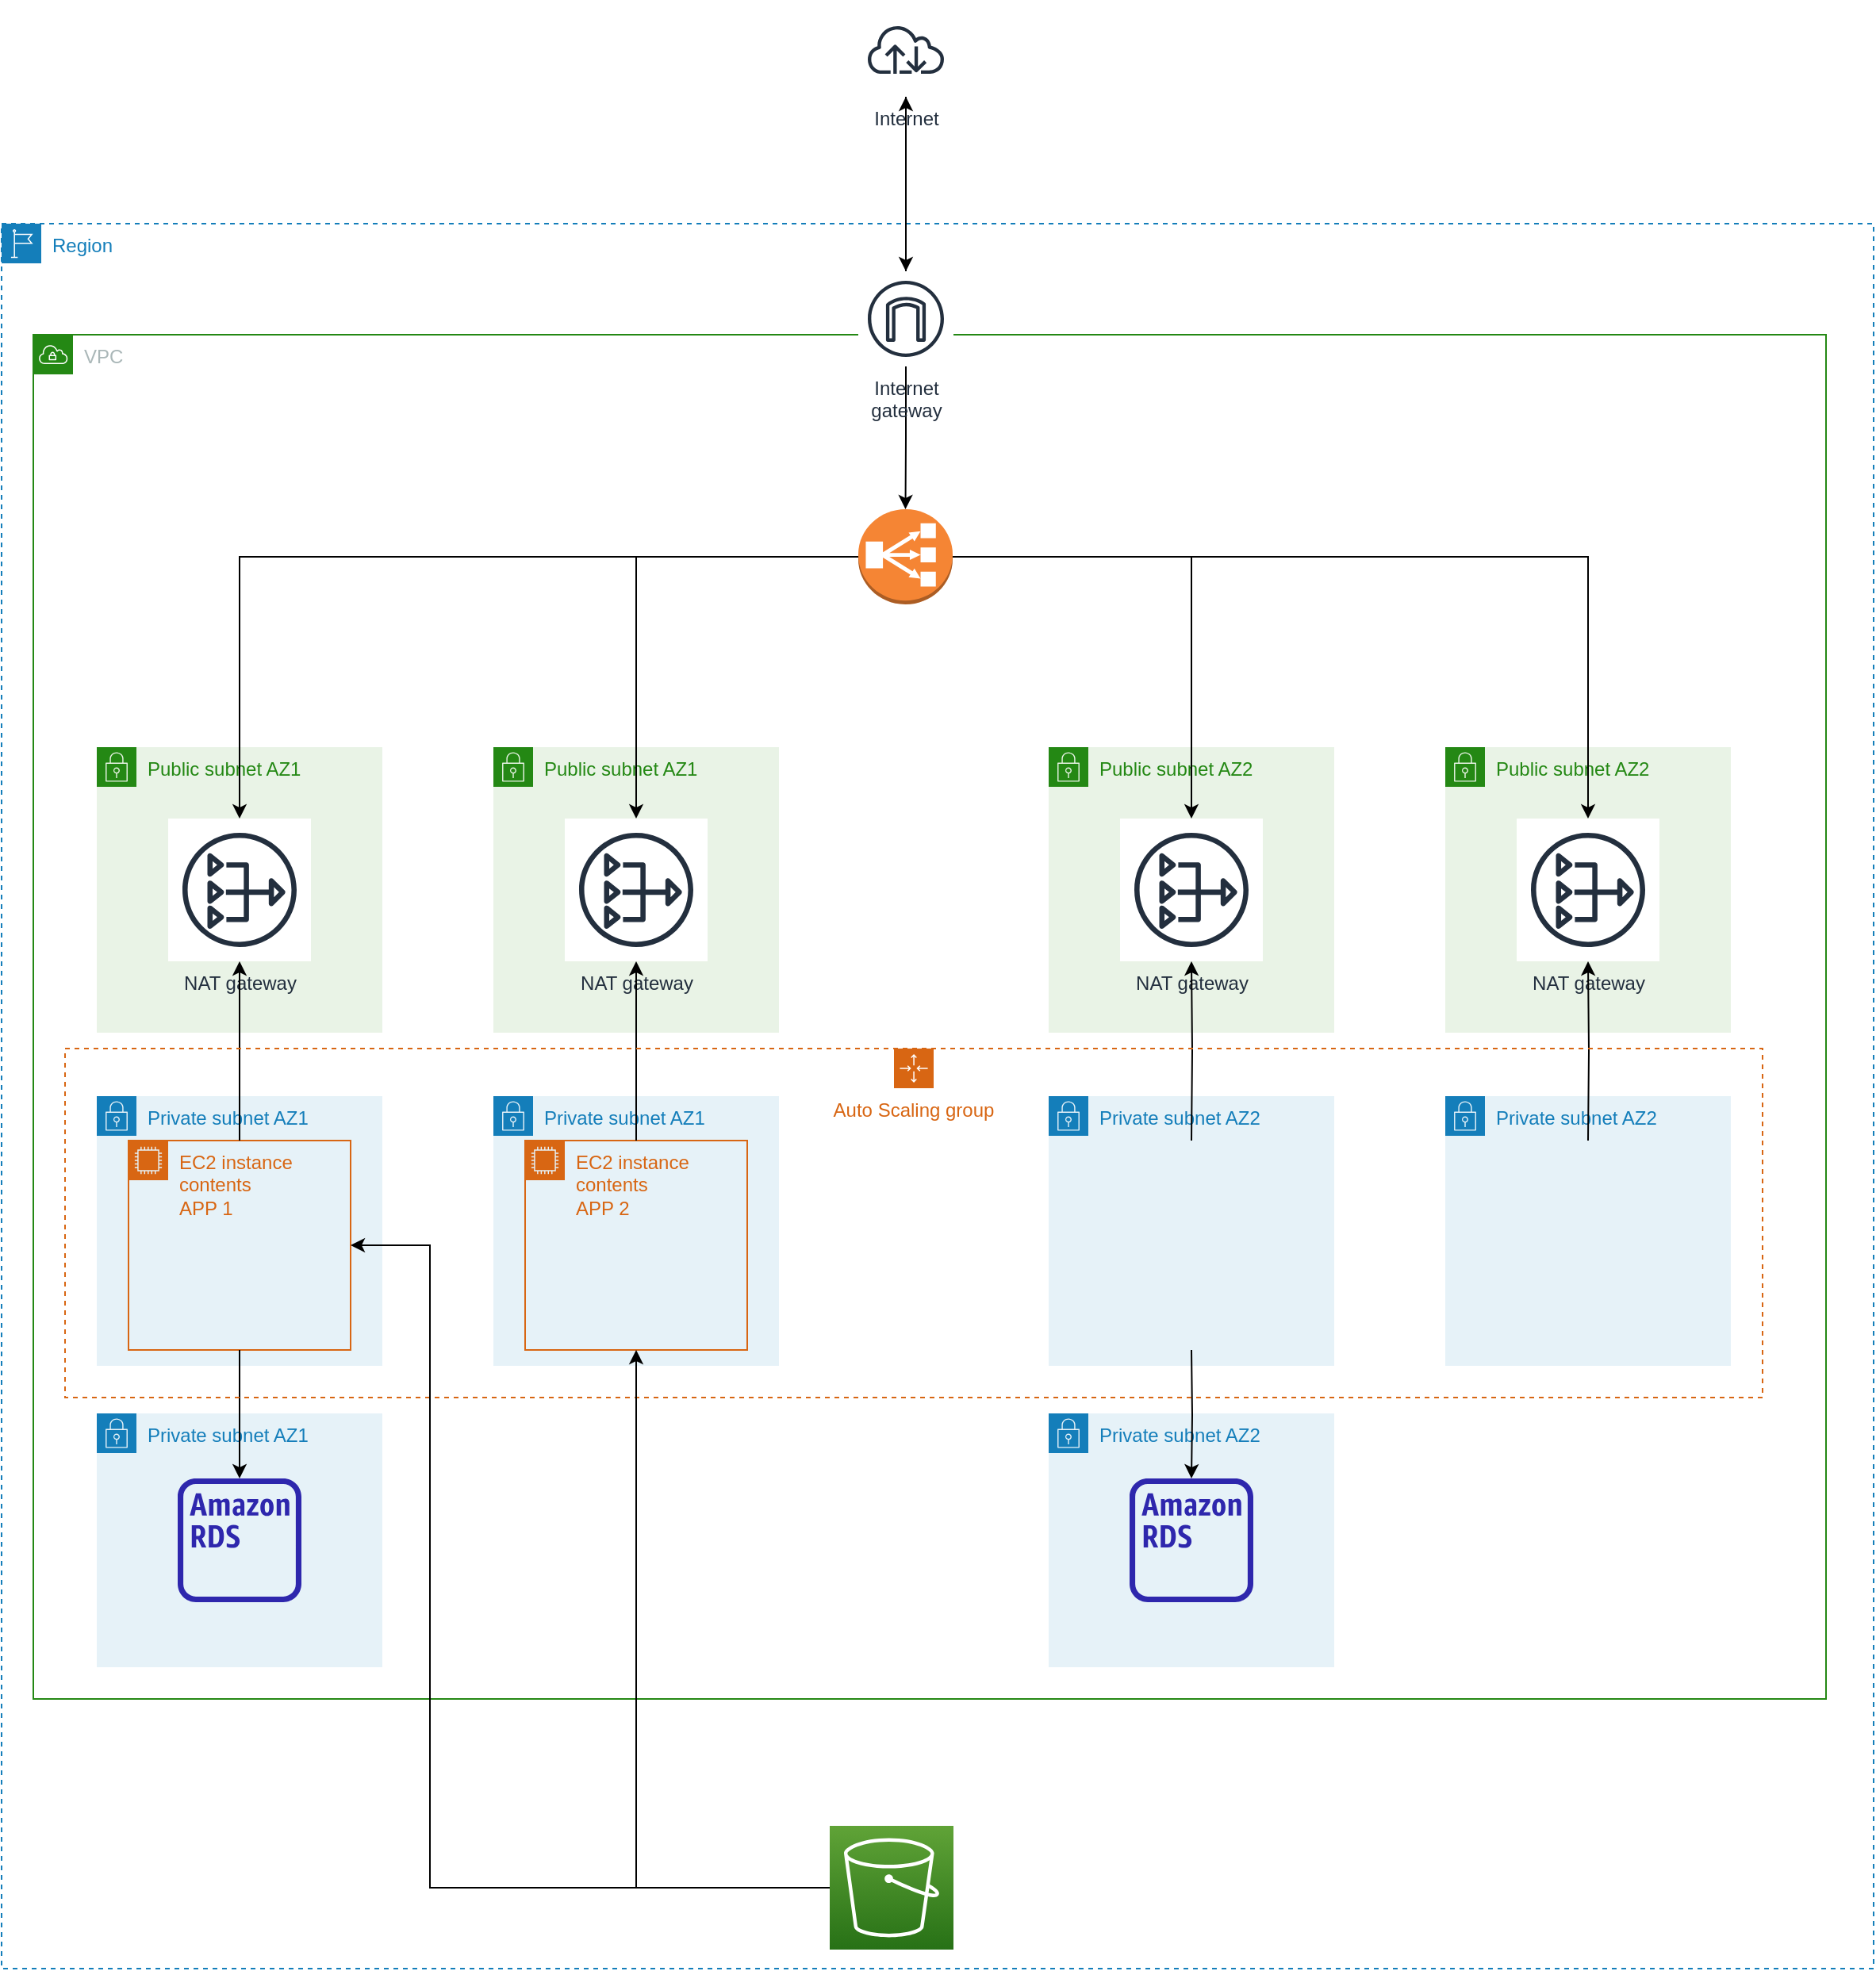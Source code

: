 <mxfile version="21.2.1" type="github">
  <diagram name="Page-1" id="FdOQBbUwAX1r84FCQm9W">
    <mxGraphModel dx="2796" dy="2194" grid="1" gridSize="10" guides="1" tooltips="1" connect="1" arrows="1" fold="1" page="1" pageScale="1" pageWidth="850" pageHeight="1100" math="0" shadow="0">
      <root>
        <mxCell id="0" />
        <mxCell id="1" parent="0" />
        <mxCell id="qebsEq_7ca0wQ7MxTER3-10" value="Region" style="points=[[0,0],[0.25,0],[0.5,0],[0.75,0],[1,0],[1,0.25],[1,0.5],[1,0.75],[1,1],[0.75,1],[0.5,1],[0.25,1],[0,1],[0,0.75],[0,0.5],[0,0.25]];outlineConnect=0;gradientColor=none;html=1;whiteSpace=wrap;fontSize=12;fontStyle=0;container=1;pointerEvents=0;collapsible=0;recursiveResize=0;shape=mxgraph.aws4.group;grIcon=mxgraph.aws4.group_region;strokeColor=#147EBA;fillColor=none;verticalAlign=top;align=left;spacingLeft=30;fontColor=#147EBA;dashed=1;" parent="1" vertex="1">
          <mxGeometry x="-730" y="-60" width="1180" height="1100" as="geometry" />
        </mxCell>
        <mxCell id="qebsEq_7ca0wQ7MxTER3-11" value="VPC" style="points=[[0,0],[0.25,0],[0.5,0],[0.75,0],[1,0],[1,0.25],[1,0.5],[1,0.75],[1,1],[0.75,1],[0.5,1],[0.25,1],[0,1],[0,0.75],[0,0.5],[0,0.25]];outlineConnect=0;gradientColor=none;html=1;whiteSpace=wrap;fontSize=12;fontStyle=0;container=1;pointerEvents=0;collapsible=0;recursiveResize=0;shape=mxgraph.aws4.group;grIcon=mxgraph.aws4.group_vpc;strokeColor=#248814;fillColor=none;verticalAlign=top;align=left;spacingLeft=30;fontColor=#AAB7B8;dashed=0;" parent="qebsEq_7ca0wQ7MxTER3-10" vertex="1">
          <mxGeometry x="20" y="70" width="1130" height="860" as="geometry" />
        </mxCell>
        <mxCell id="qebsEq_7ca0wQ7MxTER3-2" value="Private subnet AZ1" style="points=[[0,0],[0.25,0],[0.5,0],[0.75,0],[1,0],[1,0.25],[1,0.5],[1,0.75],[1,1],[0.75,1],[0.5,1],[0.25,1],[0,1],[0,0.75],[0,0.5],[0,0.25]];outlineConnect=0;gradientColor=none;html=1;whiteSpace=wrap;fontSize=12;fontStyle=0;container=1;pointerEvents=0;collapsible=0;recursiveResize=0;shape=mxgraph.aws4.group;grIcon=mxgraph.aws4.group_security_group;grStroke=0;strokeColor=#147EBA;fillColor=#E6F2F8;verticalAlign=top;align=left;spacingLeft=30;fontColor=#147EBA;dashed=0;" parent="qebsEq_7ca0wQ7MxTER3-11" vertex="1">
          <mxGeometry x="40" y="680" width="180" height="160" as="geometry" />
        </mxCell>
        <mxCell id="tAG9gb_CcZfoCZVC7N3f-12" value="" style="sketch=0;outlineConnect=0;fontColor=#232F3E;gradientColor=none;fillColor=#2E27AD;strokeColor=none;dashed=0;verticalLabelPosition=bottom;verticalAlign=top;align=center;html=1;fontSize=12;fontStyle=0;aspect=fixed;pointerEvents=1;shape=mxgraph.aws4.rds_instance_alt;" parent="qebsEq_7ca0wQ7MxTER3-2" vertex="1">
          <mxGeometry x="51" y="41" width="78" height="78" as="geometry" />
        </mxCell>
        <mxCell id="qebsEq_7ca0wQ7MxTER3-3" value="Public subnet AZ1 " style="points=[[0,0],[0.25,0],[0.5,0],[0.75,0],[1,0],[1,0.25],[1,0.5],[1,0.75],[1,1],[0.75,1],[0.5,1],[0.25,1],[0,1],[0,0.75],[0,0.5],[0,0.25]];outlineConnect=0;gradientColor=none;html=1;whiteSpace=wrap;fontSize=12;fontStyle=0;container=1;pointerEvents=0;collapsible=0;recursiveResize=0;shape=mxgraph.aws4.group;grIcon=mxgraph.aws4.group_security_group;grStroke=0;strokeColor=#248814;fillColor=#E9F3E6;verticalAlign=top;align=left;spacingLeft=30;fontColor=#248814;dashed=0;" parent="qebsEq_7ca0wQ7MxTER3-11" vertex="1">
          <mxGeometry x="40" y="260" width="180" height="180" as="geometry" />
        </mxCell>
        <mxCell id="tAG9gb_CcZfoCZVC7N3f-16" value="NAT gateway" style="sketch=0;outlineConnect=0;fontColor=#232F3E;gradientColor=none;strokeColor=#232F3E;fillColor=#ffffff;dashed=0;verticalLabelPosition=bottom;verticalAlign=top;align=center;html=1;fontSize=12;fontStyle=0;aspect=fixed;shape=mxgraph.aws4.resourceIcon;resIcon=mxgraph.aws4.nat_gateway;" parent="qebsEq_7ca0wQ7MxTER3-3" vertex="1">
          <mxGeometry x="45" y="45" width="90" height="90" as="geometry" />
        </mxCell>
        <mxCell id="tAG9gb_CcZfoCZVC7N3f-7" value="Private subnet AZ1" style="points=[[0,0],[0.25,0],[0.5,0],[0.75,0],[1,0],[1,0.25],[1,0.5],[1,0.75],[1,1],[0.75,1],[0.5,1],[0.25,1],[0,1],[0,0.75],[0,0.5],[0,0.25]];outlineConnect=0;gradientColor=none;html=1;whiteSpace=wrap;fontSize=12;fontStyle=0;container=1;pointerEvents=0;collapsible=0;recursiveResize=0;shape=mxgraph.aws4.group;grIcon=mxgraph.aws4.group_security_group;grStroke=0;strokeColor=#147EBA;fillColor=#E6F2F8;verticalAlign=top;align=left;spacingLeft=30;fontColor=#147EBA;dashed=0;" parent="qebsEq_7ca0wQ7MxTER3-11" vertex="1">
          <mxGeometry x="40" y="480" width="180" height="170" as="geometry" />
        </mxCell>
        <mxCell id="tAG9gb_CcZfoCZVC7N3f-11" value="EC2 instance contents&lt;br&gt;APP 1" style="points=[[0,0],[0.25,0],[0.5,0],[0.75,0],[1,0],[1,0.25],[1,0.5],[1,0.75],[1,1],[0.75,1],[0.5,1],[0.25,1],[0,1],[0,0.75],[0,0.5],[0,0.25]];outlineConnect=0;gradientColor=none;html=1;whiteSpace=wrap;fontSize=12;fontStyle=0;container=1;pointerEvents=0;collapsible=0;recursiveResize=0;shape=mxgraph.aws4.group;grIcon=mxgraph.aws4.group_ec2_instance_contents;strokeColor=#D86613;fillColor=none;verticalAlign=top;align=left;spacingLeft=30;fontColor=#D86613;dashed=0;" parent="tAG9gb_CcZfoCZVC7N3f-7" vertex="1">
          <mxGeometry x="20" y="28" width="140" height="132" as="geometry" />
        </mxCell>
        <mxCell id="tAG9gb_CcZfoCZVC7N3f-21" style="edgeStyle=orthogonalEdgeStyle;rounded=0;orthogonalLoop=1;jettySize=auto;html=1;" parent="qebsEq_7ca0wQ7MxTER3-11" source="tAG9gb_CcZfoCZVC7N3f-11" target="tAG9gb_CcZfoCZVC7N3f-16" edge="1">
          <mxGeometry relative="1" as="geometry" />
        </mxCell>
        <mxCell id="tAG9gb_CcZfoCZVC7N3f-22" style="edgeStyle=orthogonalEdgeStyle;rounded=0;orthogonalLoop=1;jettySize=auto;html=1;" parent="qebsEq_7ca0wQ7MxTER3-11" source="tAG9gb_CcZfoCZVC7N3f-11" target="tAG9gb_CcZfoCZVC7N3f-12" edge="1">
          <mxGeometry relative="1" as="geometry" />
        </mxCell>
        <mxCell id="BDYbH3sFZ06NgUa81qI3-5" value="Public subnet AZ1" style="points=[[0,0],[0.25,0],[0.5,0],[0.75,0],[1,0],[1,0.25],[1,0.5],[1,0.75],[1,1],[0.75,1],[0.5,1],[0.25,1],[0,1],[0,0.75],[0,0.5],[0,0.25]];outlineConnect=0;gradientColor=none;html=1;whiteSpace=wrap;fontSize=12;fontStyle=0;container=1;pointerEvents=0;collapsible=0;recursiveResize=0;shape=mxgraph.aws4.group;grIcon=mxgraph.aws4.group_security_group;grStroke=0;strokeColor=#248814;fillColor=#E9F3E6;verticalAlign=top;align=left;spacingLeft=30;fontColor=#248814;dashed=0;" parent="qebsEq_7ca0wQ7MxTER3-11" vertex="1">
          <mxGeometry x="290" y="260" width="180" height="180" as="geometry" />
        </mxCell>
        <mxCell id="BDYbH3sFZ06NgUa81qI3-6" value="NAT gateway" style="sketch=0;outlineConnect=0;fontColor=#232F3E;gradientColor=none;strokeColor=#232F3E;fillColor=#ffffff;dashed=0;verticalLabelPosition=bottom;verticalAlign=top;align=center;html=1;fontSize=12;fontStyle=0;aspect=fixed;shape=mxgraph.aws4.resourceIcon;resIcon=mxgraph.aws4.nat_gateway;" parent="BDYbH3sFZ06NgUa81qI3-5" vertex="1">
          <mxGeometry x="45" y="45" width="90" height="90" as="geometry" />
        </mxCell>
        <mxCell id="BDYbH3sFZ06NgUa81qI3-7" value="Private subnet AZ1" style="points=[[0,0],[0.25,0],[0.5,0],[0.75,0],[1,0],[1,0.25],[1,0.5],[1,0.75],[1,1],[0.75,1],[0.5,1],[0.25,1],[0,1],[0,0.75],[0,0.5],[0,0.25]];outlineConnect=0;gradientColor=none;html=1;whiteSpace=wrap;fontSize=12;fontStyle=0;container=1;pointerEvents=0;collapsible=0;recursiveResize=0;shape=mxgraph.aws4.group;grIcon=mxgraph.aws4.group_security_group;grStroke=0;strokeColor=#147EBA;fillColor=#E6F2F8;verticalAlign=top;align=left;spacingLeft=30;fontColor=#147EBA;dashed=0;" parent="qebsEq_7ca0wQ7MxTER3-11" vertex="1">
          <mxGeometry x="290" y="480" width="180" height="170" as="geometry" />
        </mxCell>
        <mxCell id="BDYbH3sFZ06NgUa81qI3-8" value="EC2 instance contents&lt;br&gt;APP 2" style="points=[[0,0],[0.25,0],[0.5,0],[0.75,0],[1,0],[1,0.25],[1,0.5],[1,0.75],[1,1],[0.75,1],[0.5,1],[0.25,1],[0,1],[0,0.75],[0,0.5],[0,0.25]];outlineConnect=0;gradientColor=none;html=1;whiteSpace=wrap;fontSize=12;fontStyle=0;container=1;pointerEvents=0;collapsible=0;recursiveResize=0;shape=mxgraph.aws4.group;grIcon=mxgraph.aws4.group_ec2_instance_contents;strokeColor=#D86613;fillColor=none;verticalAlign=top;align=left;spacingLeft=30;fontColor=#D86613;dashed=0;" parent="BDYbH3sFZ06NgUa81qI3-7" vertex="1">
          <mxGeometry x="20" y="28" width="140" height="132" as="geometry" />
        </mxCell>
        <mxCell id="BDYbH3sFZ06NgUa81qI3-9" style="edgeStyle=orthogonalEdgeStyle;rounded=0;orthogonalLoop=1;jettySize=auto;html=1;" parent="qebsEq_7ca0wQ7MxTER3-11" source="BDYbH3sFZ06NgUa81qI3-8" target="BDYbH3sFZ06NgUa81qI3-6" edge="1">
          <mxGeometry relative="1" as="geometry" />
        </mxCell>
        <mxCell id="BDYbH3sFZ06NgUa81qI3-11" value="Private subnet AZ2" style="points=[[0,0],[0.25,0],[0.5,0],[0.75,0],[1,0],[1,0.25],[1,0.5],[1,0.75],[1,1],[0.75,1],[0.5,1],[0.25,1],[0,1],[0,0.75],[0,0.5],[0,0.25]];outlineConnect=0;gradientColor=none;html=1;whiteSpace=wrap;fontSize=12;fontStyle=0;container=1;pointerEvents=0;collapsible=0;recursiveResize=0;shape=mxgraph.aws4.group;grIcon=mxgraph.aws4.group_security_group;grStroke=0;strokeColor=#147EBA;fillColor=#E6F2F8;verticalAlign=top;align=left;spacingLeft=30;fontColor=#147EBA;dashed=0;" parent="qebsEq_7ca0wQ7MxTER3-11" vertex="1">
          <mxGeometry x="640" y="680" width="180" height="160" as="geometry" />
        </mxCell>
        <mxCell id="BDYbH3sFZ06NgUa81qI3-12" value="" style="sketch=0;outlineConnect=0;fontColor=#232F3E;gradientColor=none;fillColor=#2E27AD;strokeColor=none;dashed=0;verticalLabelPosition=bottom;verticalAlign=top;align=center;html=1;fontSize=12;fontStyle=0;aspect=fixed;pointerEvents=1;shape=mxgraph.aws4.rds_instance_alt;" parent="BDYbH3sFZ06NgUa81qI3-11" vertex="1">
          <mxGeometry x="51" y="41" width="78" height="78" as="geometry" />
        </mxCell>
        <mxCell id="BDYbH3sFZ06NgUa81qI3-13" value="Public subnet AZ2" style="points=[[0,0],[0.25,0],[0.5,0],[0.75,0],[1,0],[1,0.25],[1,0.5],[1,0.75],[1,1],[0.75,1],[0.5,1],[0.25,1],[0,1],[0,0.75],[0,0.5],[0,0.25]];outlineConnect=0;gradientColor=none;html=1;whiteSpace=wrap;fontSize=12;fontStyle=0;container=1;pointerEvents=0;collapsible=0;recursiveResize=0;shape=mxgraph.aws4.group;grIcon=mxgraph.aws4.group_security_group;grStroke=0;strokeColor=#248814;fillColor=#E9F3E6;verticalAlign=top;align=left;spacingLeft=30;fontColor=#248814;dashed=0;" parent="qebsEq_7ca0wQ7MxTER3-11" vertex="1">
          <mxGeometry x="640" y="260" width="180" height="180" as="geometry" />
        </mxCell>
        <mxCell id="BDYbH3sFZ06NgUa81qI3-14" value="NAT gateway" style="sketch=0;outlineConnect=0;fontColor=#232F3E;gradientColor=none;strokeColor=#232F3E;fillColor=#ffffff;dashed=0;verticalLabelPosition=bottom;verticalAlign=top;align=center;html=1;fontSize=12;fontStyle=0;aspect=fixed;shape=mxgraph.aws4.resourceIcon;resIcon=mxgraph.aws4.nat_gateway;" parent="BDYbH3sFZ06NgUa81qI3-13" vertex="1">
          <mxGeometry x="45" y="45" width="90" height="90" as="geometry" />
        </mxCell>
        <mxCell id="BDYbH3sFZ06NgUa81qI3-15" value="Private subnet AZ2" style="points=[[0,0],[0.25,0],[0.5,0],[0.75,0],[1,0],[1,0.25],[1,0.5],[1,0.75],[1,1],[0.75,1],[0.5,1],[0.25,1],[0,1],[0,0.75],[0,0.5],[0,0.25]];outlineConnect=0;gradientColor=none;html=1;whiteSpace=wrap;fontSize=12;fontStyle=0;container=1;pointerEvents=0;collapsible=0;recursiveResize=0;shape=mxgraph.aws4.group;grIcon=mxgraph.aws4.group_security_group;grStroke=0;strokeColor=#147EBA;fillColor=#E6F2F8;verticalAlign=top;align=left;spacingLeft=30;fontColor=#147EBA;dashed=0;" parent="qebsEq_7ca0wQ7MxTER3-11" vertex="1">
          <mxGeometry x="640" y="480" width="180" height="170" as="geometry" />
        </mxCell>
        <mxCell id="BDYbH3sFZ06NgUa81qI3-17" style="edgeStyle=orthogonalEdgeStyle;rounded=0;orthogonalLoop=1;jettySize=auto;html=1;" parent="qebsEq_7ca0wQ7MxTER3-11" target="BDYbH3sFZ06NgUa81qI3-14" edge="1">
          <mxGeometry relative="1" as="geometry">
            <mxPoint x="730" y="508" as="sourcePoint" />
          </mxGeometry>
        </mxCell>
        <mxCell id="BDYbH3sFZ06NgUa81qI3-18" style="edgeStyle=orthogonalEdgeStyle;rounded=0;orthogonalLoop=1;jettySize=auto;html=1;" parent="qebsEq_7ca0wQ7MxTER3-11" target="BDYbH3sFZ06NgUa81qI3-12" edge="1">
          <mxGeometry relative="1" as="geometry">
            <mxPoint x="730" y="640" as="sourcePoint" />
          </mxGeometry>
        </mxCell>
        <mxCell id="BDYbH3sFZ06NgUa81qI3-19" value="Public subnet AZ2" style="points=[[0,0],[0.25,0],[0.5,0],[0.75,0],[1,0],[1,0.25],[1,0.5],[1,0.75],[1,1],[0.75,1],[0.5,1],[0.25,1],[0,1],[0,0.75],[0,0.5],[0,0.25]];outlineConnect=0;gradientColor=none;html=1;whiteSpace=wrap;fontSize=12;fontStyle=0;container=1;pointerEvents=0;collapsible=0;recursiveResize=0;shape=mxgraph.aws4.group;grIcon=mxgraph.aws4.group_security_group;grStroke=0;strokeColor=#248814;fillColor=#E9F3E6;verticalAlign=top;align=left;spacingLeft=30;fontColor=#248814;dashed=0;" parent="qebsEq_7ca0wQ7MxTER3-11" vertex="1">
          <mxGeometry x="890" y="260" width="180" height="180" as="geometry" />
        </mxCell>
        <mxCell id="BDYbH3sFZ06NgUa81qI3-20" value="NAT gateway" style="sketch=0;outlineConnect=0;fontColor=#232F3E;gradientColor=none;strokeColor=#232F3E;fillColor=#ffffff;dashed=0;verticalLabelPosition=bottom;verticalAlign=top;align=center;html=1;fontSize=12;fontStyle=0;aspect=fixed;shape=mxgraph.aws4.resourceIcon;resIcon=mxgraph.aws4.nat_gateway;" parent="BDYbH3sFZ06NgUa81qI3-19" vertex="1">
          <mxGeometry x="45" y="45" width="90" height="90" as="geometry" />
        </mxCell>
        <mxCell id="BDYbH3sFZ06NgUa81qI3-21" value="Private subnet AZ2" style="points=[[0,0],[0.25,0],[0.5,0],[0.75,0],[1,0],[1,0.25],[1,0.5],[1,0.75],[1,1],[0.75,1],[0.5,1],[0.25,1],[0,1],[0,0.75],[0,0.5],[0,0.25]];outlineConnect=0;gradientColor=none;html=1;whiteSpace=wrap;fontSize=12;fontStyle=0;container=1;pointerEvents=0;collapsible=0;recursiveResize=0;shape=mxgraph.aws4.group;grIcon=mxgraph.aws4.group_security_group;grStroke=0;strokeColor=#147EBA;fillColor=#E6F2F8;verticalAlign=top;align=left;spacingLeft=30;fontColor=#147EBA;dashed=0;" parent="qebsEq_7ca0wQ7MxTER3-11" vertex="1">
          <mxGeometry x="890" y="480" width="180" height="170" as="geometry" />
        </mxCell>
        <mxCell id="BDYbH3sFZ06NgUa81qI3-23" style="edgeStyle=orthogonalEdgeStyle;rounded=0;orthogonalLoop=1;jettySize=auto;html=1;" parent="qebsEq_7ca0wQ7MxTER3-11" target="BDYbH3sFZ06NgUa81qI3-20" edge="1">
          <mxGeometry relative="1" as="geometry">
            <mxPoint x="980" y="508" as="sourcePoint" />
          </mxGeometry>
        </mxCell>
        <mxCell id="BDYbH3sFZ06NgUa81qI3-25" value="Auto Scaling group" style="points=[[0,0],[0.25,0],[0.5,0],[0.75,0],[1,0],[1,0.25],[1,0.5],[1,0.75],[1,1],[0.75,1],[0.5,1],[0.25,1],[0,1],[0,0.75],[0,0.5],[0,0.25]];outlineConnect=0;gradientColor=none;html=1;whiteSpace=wrap;fontSize=12;fontStyle=0;container=1;pointerEvents=0;collapsible=0;recursiveResize=0;shape=mxgraph.aws4.groupCenter;grIcon=mxgraph.aws4.group_auto_scaling_group;grStroke=1;strokeColor=#D86613;fillColor=none;verticalAlign=top;align=center;fontColor=#D86613;dashed=1;spacingTop=25;" parent="qebsEq_7ca0wQ7MxTER3-11" vertex="1">
          <mxGeometry x="20" y="450" width="1070" height="220" as="geometry" />
        </mxCell>
        <mxCell id="LO5vGsZGaLwI5XMz-GE7-2" style="edgeStyle=orthogonalEdgeStyle;rounded=0;orthogonalLoop=1;jettySize=auto;html=1;" edge="1" parent="qebsEq_7ca0wQ7MxTER3-11" source="BDYbH3sFZ06NgUa81qI3-26" target="BDYbH3sFZ06NgUa81qI3-6">
          <mxGeometry relative="1" as="geometry" />
        </mxCell>
        <mxCell id="LO5vGsZGaLwI5XMz-GE7-3" style="edgeStyle=orthogonalEdgeStyle;rounded=0;orthogonalLoop=1;jettySize=auto;html=1;" edge="1" parent="qebsEq_7ca0wQ7MxTER3-11" source="BDYbH3sFZ06NgUa81qI3-26" target="tAG9gb_CcZfoCZVC7N3f-16">
          <mxGeometry relative="1" as="geometry" />
        </mxCell>
        <mxCell id="LO5vGsZGaLwI5XMz-GE7-4" style="edgeStyle=orthogonalEdgeStyle;rounded=0;orthogonalLoop=1;jettySize=auto;html=1;" edge="1" parent="qebsEq_7ca0wQ7MxTER3-11" source="BDYbH3sFZ06NgUa81qI3-26" target="BDYbH3sFZ06NgUa81qI3-14">
          <mxGeometry relative="1" as="geometry" />
        </mxCell>
        <mxCell id="LO5vGsZGaLwI5XMz-GE7-5" style="edgeStyle=orthogonalEdgeStyle;rounded=0;orthogonalLoop=1;jettySize=auto;html=1;" edge="1" parent="qebsEq_7ca0wQ7MxTER3-11" source="BDYbH3sFZ06NgUa81qI3-26" target="BDYbH3sFZ06NgUa81qI3-20">
          <mxGeometry relative="1" as="geometry" />
        </mxCell>
        <mxCell id="BDYbH3sFZ06NgUa81qI3-26" value="" style="outlineConnect=0;dashed=0;verticalLabelPosition=bottom;verticalAlign=top;align=center;html=1;shape=mxgraph.aws3.classic_load_balancer;fillColor=#F58534;gradientColor=none;" parent="qebsEq_7ca0wQ7MxTER3-11" vertex="1">
          <mxGeometry x="520" y="110" width="59.5" height="60" as="geometry" />
        </mxCell>
        <mxCell id="LO5vGsZGaLwI5XMz-GE7-1" style="edgeStyle=orthogonalEdgeStyle;rounded=0;orthogonalLoop=1;jettySize=auto;html=1;" edge="1" parent="qebsEq_7ca0wQ7MxTER3-10" source="qebsEq_7ca0wQ7MxTER3-6" target="BDYbH3sFZ06NgUa81qI3-26">
          <mxGeometry relative="1" as="geometry" />
        </mxCell>
        <mxCell id="qebsEq_7ca0wQ7MxTER3-6" value="Internet&#xa;gateway" style="sketch=0;outlineConnect=0;fontColor=#232F3E;gradientColor=none;strokeColor=#232F3E;fillColor=#ffffff;dashed=0;verticalLabelPosition=bottom;verticalAlign=top;align=center;html=1;fontSize=12;fontStyle=0;aspect=fixed;shape=mxgraph.aws4.resourceIcon;resIcon=mxgraph.aws4.internet_gateway;" parent="qebsEq_7ca0wQ7MxTER3-10" vertex="1">
          <mxGeometry x="540" y="30" width="60" height="60" as="geometry" />
        </mxCell>
        <mxCell id="LO5vGsZGaLwI5XMz-GE7-11" style="edgeStyle=orthogonalEdgeStyle;rounded=0;orthogonalLoop=1;jettySize=auto;html=1;entryX=1;entryY=0.5;entryDx=0;entryDy=0;" edge="1" parent="qebsEq_7ca0wQ7MxTER3-10" source="LO5vGsZGaLwI5XMz-GE7-6" target="tAG9gb_CcZfoCZVC7N3f-11">
          <mxGeometry relative="1" as="geometry">
            <Array as="points">
              <mxPoint x="270" y="1049" />
              <mxPoint x="270" y="644" />
            </Array>
          </mxGeometry>
        </mxCell>
        <mxCell id="LO5vGsZGaLwI5XMz-GE7-13" style="edgeStyle=orthogonalEdgeStyle;rounded=0;orthogonalLoop=1;jettySize=auto;html=1;entryX=0.5;entryY=1;entryDx=0;entryDy=0;" edge="1" parent="qebsEq_7ca0wQ7MxTER3-10" source="LO5vGsZGaLwI5XMz-GE7-6" target="BDYbH3sFZ06NgUa81qI3-8">
          <mxGeometry relative="1" as="geometry" />
        </mxCell>
        <mxCell id="LO5vGsZGaLwI5XMz-GE7-6" value="" style="sketch=0;points=[[0,0,0],[0.25,0,0],[0.5,0,0],[0.75,0,0],[1,0,0],[0,1,0],[0.25,1,0],[0.5,1,0],[0.75,1,0],[1,1,0],[0,0.25,0],[0,0.5,0],[0,0.75,0],[1,0.25,0],[1,0.5,0],[1,0.75,0]];outlineConnect=0;fontColor=#232F3E;gradientColor=#60A337;gradientDirection=north;fillColor=#277116;strokeColor=#ffffff;dashed=0;verticalLabelPosition=bottom;verticalAlign=top;align=center;html=1;fontSize=12;fontStyle=0;aspect=fixed;shape=mxgraph.aws4.resourceIcon;resIcon=mxgraph.aws4.s3;" vertex="1" parent="qebsEq_7ca0wQ7MxTER3-10">
          <mxGeometry x="522" y="1010" width="78" height="78" as="geometry" />
        </mxCell>
        <mxCell id="qebsEq_7ca0wQ7MxTER3-16" style="edgeStyle=orthogonalEdgeStyle;rounded=0;orthogonalLoop=1;jettySize=auto;html=1;" parent="1" source="qebsEq_7ca0wQ7MxTER3-7" target="qebsEq_7ca0wQ7MxTER3-6" edge="1">
          <mxGeometry relative="1" as="geometry" />
        </mxCell>
        <mxCell id="qebsEq_7ca0wQ7MxTER3-7" value="Internet" style="sketch=0;outlineConnect=0;fontColor=#232F3E;gradientColor=none;strokeColor=#232F3E;fillColor=#ffffff;dashed=0;verticalLabelPosition=bottom;verticalAlign=top;align=center;html=1;fontSize=12;fontStyle=0;aspect=fixed;shape=mxgraph.aws4.resourceIcon;resIcon=mxgraph.aws4.internet;" parent="1" vertex="1">
          <mxGeometry x="-190" y="-200" width="60" height="60" as="geometry" />
        </mxCell>
        <mxCell id="qebsEq_7ca0wQ7MxTER3-14" style="edgeStyle=orthogonalEdgeStyle;rounded=0;orthogonalLoop=1;jettySize=auto;html=1;" parent="1" source="qebsEq_7ca0wQ7MxTER3-6" target="qebsEq_7ca0wQ7MxTER3-7" edge="1">
          <mxGeometry relative="1" as="geometry" />
        </mxCell>
      </root>
    </mxGraphModel>
  </diagram>
</mxfile>
